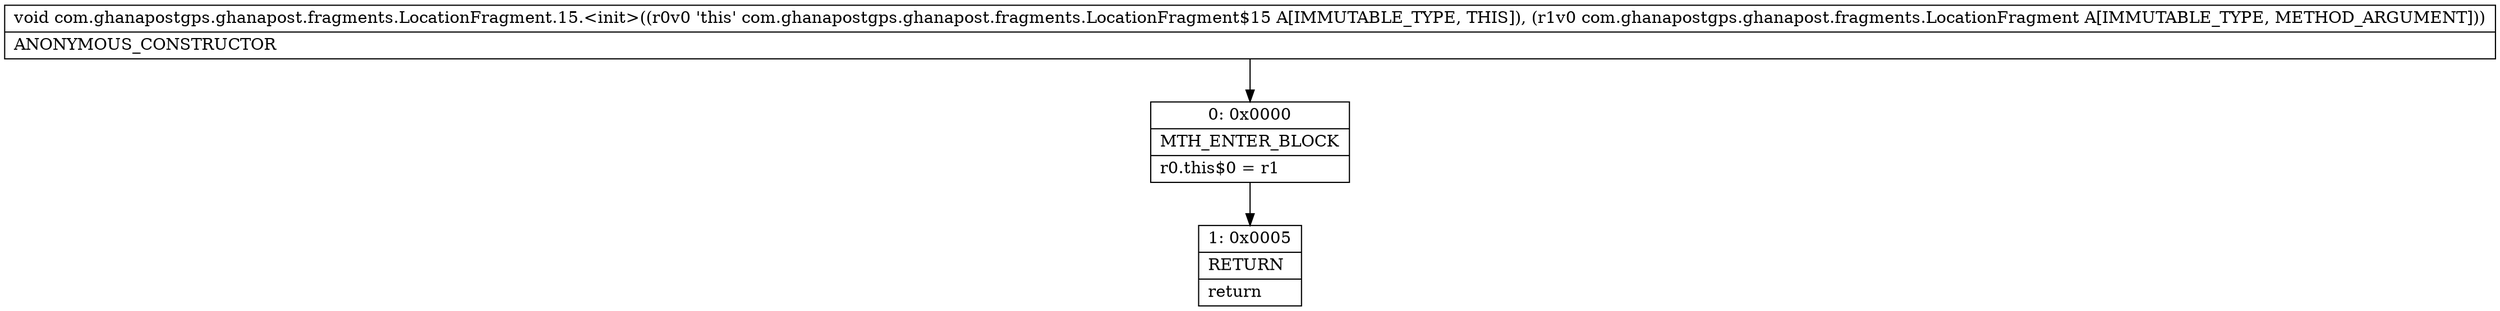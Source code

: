 digraph "CFG forcom.ghanapostgps.ghanapost.fragments.LocationFragment.15.\<init\>(Lcom\/ghanapostgps\/ghanapost\/fragments\/LocationFragment;)V" {
Node_0 [shape=record,label="{0\:\ 0x0000|MTH_ENTER_BLOCK\l|r0.this$0 = r1\l}"];
Node_1 [shape=record,label="{1\:\ 0x0005|RETURN\l|return\l}"];
MethodNode[shape=record,label="{void com.ghanapostgps.ghanapost.fragments.LocationFragment.15.\<init\>((r0v0 'this' com.ghanapostgps.ghanapost.fragments.LocationFragment$15 A[IMMUTABLE_TYPE, THIS]), (r1v0 com.ghanapostgps.ghanapost.fragments.LocationFragment A[IMMUTABLE_TYPE, METHOD_ARGUMENT]))  | ANONYMOUS_CONSTRUCTOR\l}"];
MethodNode -> Node_0;
Node_0 -> Node_1;
}

